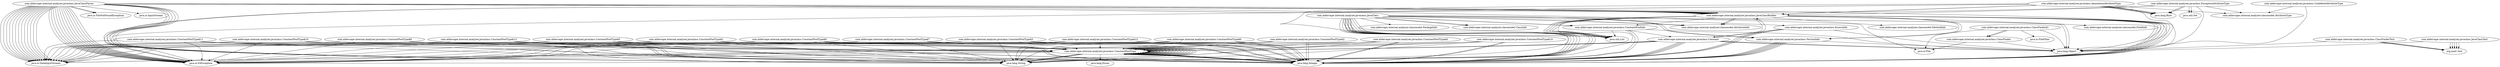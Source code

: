 digraph G {
"com.aldercape.internal.analyzer.javaclass.AccessInfo" [label="com.aldercape.internal.analyzer.javaclass.AccessInfo"];
"com.aldercape.internal.analyzer.javaclass.AnnotationAttributeType" [label="com.aldercape.internal.analyzer.javaclass.AnnotationAttributeType"];
"com.aldercape.internal.analyzer.javaclass.ClassFinder" [label="com.aldercape.internal.analyzer.javaclass.ClassFinder"];
"com.aldercape.internal.analyzer.javaclass.ClassFinder$1" [label="com.aldercape.internal.analyzer.javaclass.ClassFinder$1"];
"com.aldercape.internal.analyzer.javaclass.ClassFinderTest" [label="com.aldercape.internal.analyzer.javaclass.ClassFinderTest"];
"com.aldercape.internal.analyzer.javaclass.Constant" [label="com.aldercape.internal.analyzer.javaclass.Constant"];
"com.aldercape.internal.analyzer.javaclass.ConstantPoolInfo" [label="com.aldercape.internal.analyzer.javaclass.ConstantPoolInfo"];
"com.aldercape.internal.analyzer.javaclass.ConstantPoolType" [label="com.aldercape.internal.analyzer.javaclass.ConstantPoolType"];
"com.aldercape.internal.analyzer.javaclass.ConstantPoolType$1" [label="com.aldercape.internal.analyzer.javaclass.ConstantPoolType$1"];
"com.aldercape.internal.analyzer.javaclass.ConstantPoolType$10" [label="com.aldercape.internal.analyzer.javaclass.ConstantPoolType$10"];
"com.aldercape.internal.analyzer.javaclass.ConstantPoolType$11" [label="com.aldercape.internal.analyzer.javaclass.ConstantPoolType$11"];
"com.aldercape.internal.analyzer.javaclass.ConstantPoolType$12" [label="com.aldercape.internal.analyzer.javaclass.ConstantPoolType$12"];
"com.aldercape.internal.analyzer.javaclass.ConstantPoolType$13" [label="com.aldercape.internal.analyzer.javaclass.ConstantPoolType$13"];
"com.aldercape.internal.analyzer.javaclass.ConstantPoolType$14" [label="com.aldercape.internal.analyzer.javaclass.ConstantPoolType$14"];
"com.aldercape.internal.analyzer.javaclass.ConstantPoolType$2" [label="com.aldercape.internal.analyzer.javaclass.ConstantPoolType$2"];
"com.aldercape.internal.analyzer.javaclass.ConstantPoolType$3" [label="com.aldercape.internal.analyzer.javaclass.ConstantPoolType$3"];
"com.aldercape.internal.analyzer.javaclass.ConstantPoolType$4" [label="com.aldercape.internal.analyzer.javaclass.ConstantPoolType$4"];
"com.aldercape.internal.analyzer.javaclass.ConstantPoolType$5" [label="com.aldercape.internal.analyzer.javaclass.ConstantPoolType$5"];
"com.aldercape.internal.analyzer.javaclass.ConstantPoolType$6" [label="com.aldercape.internal.analyzer.javaclass.ConstantPoolType$6"];
"com.aldercape.internal.analyzer.javaclass.ConstantPoolType$7" [label="com.aldercape.internal.analyzer.javaclass.ConstantPoolType$7"];
"com.aldercape.internal.analyzer.javaclass.ConstantPoolType$8" [label="com.aldercape.internal.analyzer.javaclass.ConstantPoolType$8"];
"com.aldercape.internal.analyzer.javaclass.ConstantPoolType$9" [label="com.aldercape.internal.analyzer.javaclass.ConstantPoolType$9"];
"com.aldercape.internal.analyzer.javaclass.ExceptionAttributeType" [label="com.aldercape.internal.analyzer.javaclass.ExceptionAttributeType"];
"com.aldercape.internal.analyzer.javaclass.JavaClass" [label="com.aldercape.internal.analyzer.javaclass.JavaClass"];
"com.aldercape.internal.analyzer.javaclass.JavaClassBuilder" [label="com.aldercape.internal.analyzer.javaclass.JavaClassBuilder"];
"com.aldercape.internal.analyzer.javaclass.JavaClassParser" [label="com.aldercape.internal.analyzer.javaclass.JavaClassParser"];
"com.aldercape.internal.analyzer.javaclass.JavaClassTest" [label="com.aldercape.internal.analyzer.javaclass.JavaClassTest"];
"com.aldercape.internal.analyzer.javaclass.UndefinedAttributeType" [label="com.aldercape.internal.analyzer.javaclass.UndefinedAttributeType"];
"com.aldercape.internal.analyzer.javaclass.VersionInfo" [label="com.aldercape.internal.analyzer.javaclass.VersionInfo"];
"com.aldercape.internal.analyzer.javaclass.AccessInfo" -> "java.lang.Object";
"com.aldercape.internal.analyzer.javaclass.AccessInfo" -> "java.lang.Integer";
"com.aldercape.internal.analyzer.javaclass.AccessInfo" -> "java.lang.Integer";
"com.aldercape.internal.analyzer.javaclass.AccessInfo" -> "java.lang.Integer";
"com.aldercape.internal.analyzer.javaclass.AnnotationAttributeType" -> "java.lang.Byte";
"com.aldercape.internal.analyzer.javaclass.AnnotationAttributeType" -> "com.aldercape.internal.analyzer.javaclass.JavaClassBuilder";
"com.aldercape.internal.analyzer.javaclass.AnnotationAttributeType" -> "java.lang.Byte";
"com.aldercape.internal.analyzer.javaclass.AnnotationAttributeType" -> "com.aldercape.internal.analyzer.classmodel.AttributeType";
"com.aldercape.internal.analyzer.javaclass.AnnotationAttributeType" -> "java.io.IOException";
"com.aldercape.internal.analyzer.javaclass.AnnotationAttributeType" -> "java.lang.Byte";
"com.aldercape.internal.analyzer.javaclass.AnnotationAttributeType" -> "java.io.IOException";
"com.aldercape.internal.analyzer.javaclass.AnnotationAttributeType" -> "java.lang.Object";
"com.aldercape.internal.analyzer.javaclass.AnnotationAttributeType" -> "java.lang.String";
"com.aldercape.internal.analyzer.javaclass.AnnotationAttributeType" -> "com.aldercape.internal.analyzer.javaclass.JavaClassBuilder";
"com.aldercape.internal.analyzer.javaclass.AnnotationAttributeType" -> "java.lang.Byte";
"com.aldercape.internal.analyzer.javaclass.ClassFinder" -> "java.lang.Object";
"com.aldercape.internal.analyzer.javaclass.ClassFinder" -> "java.io.File";
"com.aldercape.internal.analyzer.javaclass.ClassFinder$1" -> "com.aldercape.internal.analyzer.javaclass.ClassFinder";
"com.aldercape.internal.analyzer.javaclass.ClassFinder$1" -> "java.io.FileFilter";
"com.aldercape.internal.analyzer.javaclass.ClassFinder$1" -> "com.aldercape.internal.analyzer.javaclass.ClassFinder";
"com.aldercape.internal.analyzer.javaclass.ClassFinder$1" -> "java.lang.Object";
"com.aldercape.internal.analyzer.javaclass.ClassFinder$1" -> "java.io.File";
"com.aldercape.internal.analyzer.javaclass.ClassFinderTest" -> "org.junit.Test";
"com.aldercape.internal.analyzer.javaclass.ClassFinderTest" -> "java.lang.Object";
"com.aldercape.internal.analyzer.javaclass.ClassFinderTest" -> "org.junit.Test";
"com.aldercape.internal.analyzer.javaclass.ClassFinderTest" -> "org.junit.Test";
"com.aldercape.internal.analyzer.javaclass.Constant" -> "java.lang.Object";
"com.aldercape.internal.analyzer.javaclass.Constant" -> "com.aldercape.internal.analyzer.javaclass.JavaClassBuilder";
"com.aldercape.internal.analyzer.javaclass.Constant" -> "java.lang.Integer";
"com.aldercape.internal.analyzer.javaclass.Constant" -> "com.aldercape.internal.analyzer.javaclass.ConstantPoolType";
"com.aldercape.internal.analyzer.javaclass.Constant" -> "com.aldercape.internal.analyzer.javaclass.ConstantPoolType";
"com.aldercape.internal.analyzer.javaclass.Constant" -> "java.lang.Object";
"com.aldercape.internal.analyzer.javaclass.Constant" -> "com.aldercape.internal.analyzer.javaclass.ConstantPoolType";
"com.aldercape.internal.analyzer.javaclass.Constant" -> "com.aldercape.internal.analyzer.javaclass.ConstantPoolType";
"com.aldercape.internal.analyzer.javaclass.Constant" -> "java.lang.Integer";
"com.aldercape.internal.analyzer.javaclass.Constant" -> "java.lang.Integer";
"com.aldercape.internal.analyzer.javaclass.Constant" -> "java.lang.Integer";
"com.aldercape.internal.analyzer.javaclass.Constant" -> "java.lang.Object";
"com.aldercape.internal.analyzer.javaclass.ConstantPoolInfo" -> "java.lang.Integer";
"com.aldercape.internal.analyzer.javaclass.ConstantPoolInfo" -> "java.util.List";
"com.aldercape.internal.analyzer.javaclass.ConstantPoolInfo" -> "com.aldercape.internal.analyzer.javaclass.Constant";
"com.aldercape.internal.analyzer.javaclass.ConstantPoolInfo" -> "java.lang.Integer";
"com.aldercape.internal.analyzer.javaclass.ConstantPoolInfo" -> "java.lang.Object";
"com.aldercape.internal.analyzer.javaclass.ConstantPoolType" -> "java.lang.Integer";
"com.aldercape.internal.analyzer.javaclass.ConstantPoolType" -> "java.lang.Enum";
"com.aldercape.internal.analyzer.javaclass.ConstantPoolType" -> "java.lang.Integer";
"com.aldercape.internal.analyzer.javaclass.ConstantPoolType" -> "java.lang.String";
"com.aldercape.internal.analyzer.javaclass.ConstantPoolType" -> "com.aldercape.internal.analyzer.javaclass.ConstantPoolType";
"com.aldercape.internal.analyzer.javaclass.ConstantPoolType" -> "com.aldercape.internal.analyzer.javaclass.ConstantPoolType";
"com.aldercape.internal.analyzer.javaclass.ConstantPoolType" -> "com.aldercape.internal.analyzer.javaclass.ConstantPoolType";
"com.aldercape.internal.analyzer.javaclass.ConstantPoolType" -> "com.aldercape.internal.analyzer.javaclass.ConstantPoolType";
"com.aldercape.internal.analyzer.javaclass.ConstantPoolType" -> "com.aldercape.internal.analyzer.javaclass.ConstantPoolType";
"com.aldercape.internal.analyzer.javaclass.ConstantPoolType" -> "com.aldercape.internal.analyzer.javaclass.ConstantPoolType";
"com.aldercape.internal.analyzer.javaclass.ConstantPoolType" -> "java.lang.Integer";
"com.aldercape.internal.analyzer.javaclass.ConstantPoolType" -> "com.aldercape.internal.analyzer.javaclass.ConstantPoolType";
"com.aldercape.internal.analyzer.javaclass.ConstantPoolType" -> "com.aldercape.internal.analyzer.javaclass.ConstantPoolType";
"com.aldercape.internal.analyzer.javaclass.ConstantPoolType" -> "com.aldercape.internal.analyzer.javaclass.ConstantPoolType";
"com.aldercape.internal.analyzer.javaclass.ConstantPoolType" -> "com.aldercape.internal.analyzer.javaclass.ConstantPoolType";
"com.aldercape.internal.analyzer.javaclass.ConstantPoolType" -> "java.io.IOException";
"com.aldercape.internal.analyzer.javaclass.ConstantPoolType" -> "com.aldercape.internal.analyzer.javaclass.ConstantPoolType";
"com.aldercape.internal.analyzer.javaclass.ConstantPoolType" -> "java.lang.Integer";
"com.aldercape.internal.analyzer.javaclass.ConstantPoolType" -> "java.lang.Integer";
"com.aldercape.internal.analyzer.javaclass.ConstantPoolType" -> "java.lang.String";
"com.aldercape.internal.analyzer.javaclass.ConstantPoolType" -> "java.lang.String";
"com.aldercape.internal.analyzer.javaclass.ConstantPoolType" -> "com.aldercape.internal.analyzer.javaclass.ConstantPoolType";
"com.aldercape.internal.analyzer.javaclass.ConstantPoolType" -> "com.aldercape.internal.analyzer.javaclass.ConstantPoolType";
"com.aldercape.internal.analyzer.javaclass.ConstantPoolType" -> "java.io.DataInputStream";
"com.aldercape.internal.analyzer.javaclass.ConstantPoolType" -> "com.aldercape.internal.analyzer.javaclass.ConstantPoolType";
"com.aldercape.internal.analyzer.javaclass.ConstantPoolType" -> "com.aldercape.internal.analyzer.javaclass.ConstantPoolType";
"com.aldercape.internal.analyzer.javaclass.ConstantPoolType" -> "com.aldercape.internal.analyzer.javaclass.ConstantPoolType";
"com.aldercape.internal.analyzer.javaclass.ConstantPoolType" -> "java.lang.Integer";
"com.aldercape.internal.analyzer.javaclass.ConstantPoolType$1" -> "java.lang.String";
"com.aldercape.internal.analyzer.javaclass.ConstantPoolType$1" -> "java.io.DataInputStream";
"com.aldercape.internal.analyzer.javaclass.ConstantPoolType$1" -> "java.lang.Integer";
"com.aldercape.internal.analyzer.javaclass.ConstantPoolType$1" -> "java.lang.Integer";
"com.aldercape.internal.analyzer.javaclass.ConstantPoolType$1" -> "com.aldercape.internal.analyzer.javaclass.ConstantPoolType";
"com.aldercape.internal.analyzer.javaclass.ConstantPoolType$1" -> "java.io.IOException";
"com.aldercape.internal.analyzer.javaclass.ConstantPoolType$10" -> "java.io.IOException";
"com.aldercape.internal.analyzer.javaclass.ConstantPoolType$10" -> "java.lang.String";
"com.aldercape.internal.analyzer.javaclass.ConstantPoolType$10" -> "java.io.DataInputStream";
"com.aldercape.internal.analyzer.javaclass.ConstantPoolType$10" -> "com.aldercape.internal.analyzer.javaclass.ConstantPoolType";
"com.aldercape.internal.analyzer.javaclass.ConstantPoolType$10" -> "java.lang.Integer";
"com.aldercape.internal.analyzer.javaclass.ConstantPoolType$10" -> "java.lang.Integer";
"com.aldercape.internal.analyzer.javaclass.ConstantPoolType$11" -> "java.io.DataInputStream";
"com.aldercape.internal.analyzer.javaclass.ConstantPoolType$11" -> "java.lang.Integer";
"com.aldercape.internal.analyzer.javaclass.ConstantPoolType$11" -> "java.io.IOException";
"com.aldercape.internal.analyzer.javaclass.ConstantPoolType$11" -> "java.lang.Integer";
"com.aldercape.internal.analyzer.javaclass.ConstantPoolType$11" -> "com.aldercape.internal.analyzer.javaclass.ConstantPoolType";
"com.aldercape.internal.analyzer.javaclass.ConstantPoolType$11" -> "java.lang.String";
"com.aldercape.internal.analyzer.javaclass.ConstantPoolType$12" -> "java.io.DataInputStream";
"com.aldercape.internal.analyzer.javaclass.ConstantPoolType$12" -> "com.aldercape.internal.analyzer.javaclass.ConstantPoolType";
"com.aldercape.internal.analyzer.javaclass.ConstantPoolType$12" -> "java.io.IOException";
"com.aldercape.internal.analyzer.javaclass.ConstantPoolType$12" -> "java.lang.Integer";
"com.aldercape.internal.analyzer.javaclass.ConstantPoolType$12" -> "java.lang.Integer";
"com.aldercape.internal.analyzer.javaclass.ConstantPoolType$12" -> "java.lang.String";
"com.aldercape.internal.analyzer.javaclass.ConstantPoolType$13" -> "java.lang.Integer";
"com.aldercape.internal.analyzer.javaclass.ConstantPoolType$13" -> "com.aldercape.internal.analyzer.javaclass.ConstantPoolType";
"com.aldercape.internal.analyzer.javaclass.ConstantPoolType$13" -> "java.lang.Integer";
"com.aldercape.internal.analyzer.javaclass.ConstantPoolType$13" -> "java.io.IOException";
"com.aldercape.internal.analyzer.javaclass.ConstantPoolType$13" -> "java.io.DataInputStream";
"com.aldercape.internal.analyzer.javaclass.ConstantPoolType$13" -> "java.lang.String";
"com.aldercape.internal.analyzer.javaclass.ConstantPoolType$14" -> "java.io.DataInputStream";
"com.aldercape.internal.analyzer.javaclass.ConstantPoolType$14" -> "java.io.IOException";
"com.aldercape.internal.analyzer.javaclass.ConstantPoolType$14" -> "java.lang.Integer";
"com.aldercape.internal.analyzer.javaclass.ConstantPoolType$14" -> "com.aldercape.internal.analyzer.javaclass.ConstantPoolType";
"com.aldercape.internal.analyzer.javaclass.ConstantPoolType$14" -> "java.lang.Integer";
"com.aldercape.internal.analyzer.javaclass.ConstantPoolType$14" -> "java.lang.String";
"com.aldercape.internal.analyzer.javaclass.ConstantPoolType$2" -> "java.lang.Integer";
"com.aldercape.internal.analyzer.javaclass.ConstantPoolType$2" -> "java.io.DataInputStream";
"com.aldercape.internal.analyzer.javaclass.ConstantPoolType$2" -> "com.aldercape.internal.analyzer.javaclass.ConstantPoolType";
"com.aldercape.internal.analyzer.javaclass.ConstantPoolType$2" -> "java.io.IOException";
"com.aldercape.internal.analyzer.javaclass.ConstantPoolType$2" -> "java.lang.Integer";
"com.aldercape.internal.analyzer.javaclass.ConstantPoolType$2" -> "java.lang.String";
"com.aldercape.internal.analyzer.javaclass.ConstantPoolType$3" -> "java.lang.String";
"com.aldercape.internal.analyzer.javaclass.ConstantPoolType$3" -> "java.lang.Integer";
"com.aldercape.internal.analyzer.javaclass.ConstantPoolType$3" -> "com.aldercape.internal.analyzer.javaclass.ConstantPoolType";
"com.aldercape.internal.analyzer.javaclass.ConstantPoolType$3" -> "java.lang.Integer";
"com.aldercape.internal.analyzer.javaclass.ConstantPoolType$3" -> "java.io.IOException";
"com.aldercape.internal.analyzer.javaclass.ConstantPoolType$3" -> "java.io.DataInputStream";
"com.aldercape.internal.analyzer.javaclass.ConstantPoolType$4" -> "java.io.DataInputStream";
"com.aldercape.internal.analyzer.javaclass.ConstantPoolType$4" -> "java.lang.Integer";
"com.aldercape.internal.analyzer.javaclass.ConstantPoolType$4" -> "java.io.IOException";
"com.aldercape.internal.analyzer.javaclass.ConstantPoolType$4" -> "com.aldercape.internal.analyzer.javaclass.ConstantPoolType";
"com.aldercape.internal.analyzer.javaclass.ConstantPoolType$4" -> "java.lang.String";
"com.aldercape.internal.analyzer.javaclass.ConstantPoolType$4" -> "java.lang.Integer";
"com.aldercape.internal.analyzer.javaclass.ConstantPoolType$5" -> "java.lang.Integer";
"com.aldercape.internal.analyzer.javaclass.ConstantPoolType$5" -> "java.io.DataInputStream";
"com.aldercape.internal.analyzer.javaclass.ConstantPoolType$5" -> "java.lang.String";
"com.aldercape.internal.analyzer.javaclass.ConstantPoolType$5" -> "java.io.IOException";
"com.aldercape.internal.analyzer.javaclass.ConstantPoolType$5" -> "java.lang.Integer";
"com.aldercape.internal.analyzer.javaclass.ConstantPoolType$5" -> "com.aldercape.internal.analyzer.javaclass.ConstantPoolType";
"com.aldercape.internal.analyzer.javaclass.ConstantPoolType$6" -> "java.lang.Integer";
"com.aldercape.internal.analyzer.javaclass.ConstantPoolType$6" -> "com.aldercape.internal.analyzer.javaclass.ConstantPoolType";
"com.aldercape.internal.analyzer.javaclass.ConstantPoolType$6" -> "java.io.DataInputStream";
"com.aldercape.internal.analyzer.javaclass.ConstantPoolType$6" -> "java.io.IOException";
"com.aldercape.internal.analyzer.javaclass.ConstantPoolType$6" -> "java.lang.Integer";
"com.aldercape.internal.analyzer.javaclass.ConstantPoolType$6" -> "java.lang.String";
"com.aldercape.internal.analyzer.javaclass.ConstantPoolType$7" -> "java.lang.Integer";
"com.aldercape.internal.analyzer.javaclass.ConstantPoolType$7" -> "java.lang.String";
"com.aldercape.internal.analyzer.javaclass.ConstantPoolType$7" -> "com.aldercape.internal.analyzer.javaclass.ConstantPoolType";
"com.aldercape.internal.analyzer.javaclass.ConstantPoolType$7" -> "java.io.IOException";
"com.aldercape.internal.analyzer.javaclass.ConstantPoolType$7" -> "java.lang.Integer";
"com.aldercape.internal.analyzer.javaclass.ConstantPoolType$7" -> "java.io.DataInputStream";
"com.aldercape.internal.analyzer.javaclass.ConstantPoolType$8" -> "java.io.DataInputStream";
"com.aldercape.internal.analyzer.javaclass.ConstantPoolType$8" -> "java.lang.Integer";
"com.aldercape.internal.analyzer.javaclass.ConstantPoolType$8" -> "java.lang.String";
"com.aldercape.internal.analyzer.javaclass.ConstantPoolType$8" -> "com.aldercape.internal.analyzer.javaclass.ConstantPoolType";
"com.aldercape.internal.analyzer.javaclass.ConstantPoolType$8" -> "java.lang.Integer";
"com.aldercape.internal.analyzer.javaclass.ConstantPoolType$8" -> "java.io.IOException";
"com.aldercape.internal.analyzer.javaclass.ConstantPoolType$9" -> "java.lang.Integer";
"com.aldercape.internal.analyzer.javaclass.ConstantPoolType$9" -> "com.aldercape.internal.analyzer.javaclass.ConstantPoolType";
"com.aldercape.internal.analyzer.javaclass.ConstantPoolType$9" -> "java.io.DataInputStream";
"com.aldercape.internal.analyzer.javaclass.ConstantPoolType$9" -> "java.lang.Integer";
"com.aldercape.internal.analyzer.javaclass.ConstantPoolType$9" -> "java.lang.String";
"com.aldercape.internal.analyzer.javaclass.ConstantPoolType$9" -> "java.io.IOException";
"com.aldercape.internal.analyzer.javaclass.ExceptionAttributeType" -> "java.lang.Object";
"com.aldercape.internal.analyzer.javaclass.ExceptionAttributeType" -> "java.util.Set";
"com.aldercape.internal.analyzer.javaclass.ExceptionAttributeType" -> "com.aldercape.internal.analyzer.javaclass.JavaClassBuilder";
"com.aldercape.internal.analyzer.javaclass.ExceptionAttributeType" -> "java.util.Set";
"com.aldercape.internal.analyzer.javaclass.ExceptionAttributeType" -> "java.lang.Byte";
"com.aldercape.internal.analyzer.javaclass.ExceptionAttributeType" -> "com.aldercape.internal.analyzer.classmodel.AttributeType";
"com.aldercape.internal.analyzer.javaclass.ExceptionAttributeType" -> "java.lang.Byte";
"com.aldercape.internal.analyzer.javaclass.ExceptionAttributeType" -> "java.io.IOException";
"com.aldercape.internal.analyzer.javaclass.JavaClass" -> "com.aldercape.internal.analyzer.classmodel.PackageInfo";
"com.aldercape.internal.analyzer.javaclass.JavaClass" -> "java.lang.Integer";
"com.aldercape.internal.analyzer.javaclass.JavaClass" -> "java.lang.String";
"com.aldercape.internal.analyzer.javaclass.JavaClass" -> "com.aldercape.internal.analyzer.classmodel.AttributeInfo";
"com.aldercape.internal.analyzer.javaclass.JavaClass" -> "com.aldercape.internal.analyzer.classmodel.ClassInfo";
"com.aldercape.internal.analyzer.javaclass.JavaClass" -> "java.lang.Object";
"com.aldercape.internal.analyzer.javaclass.JavaClass" -> "java.util.List";
"com.aldercape.internal.analyzer.javaclass.JavaClass" -> "com.aldercape.internal.analyzer.javaclass.ConstantPoolInfo";
"com.aldercape.internal.analyzer.javaclass.JavaClass" -> "java.lang.String";
"com.aldercape.internal.analyzer.javaclass.JavaClass" -> "com.aldercape.internal.analyzer.classmodel.AttributeInfo";
"com.aldercape.internal.analyzer.javaclass.JavaClass" -> "java.lang.String";
"com.aldercape.internal.analyzer.javaclass.JavaClass" -> "java.util.List";
"com.aldercape.internal.analyzer.javaclass.JavaClass" -> "java.lang.Object";
"com.aldercape.internal.analyzer.javaclass.JavaClass" -> "java.util.List";
"com.aldercape.internal.analyzer.javaclass.JavaClass" -> "java.lang.String";
"com.aldercape.internal.analyzer.javaclass.JavaClass" -> "com.aldercape.internal.analyzer.classmodel.ClassInfo";
"com.aldercape.internal.analyzer.javaclass.JavaClass" -> "java.util.List";
"com.aldercape.internal.analyzer.javaclass.JavaClass" -> "java.lang.String";
"com.aldercape.internal.analyzer.javaclass.JavaClass" -> "java.lang.Integer";
"com.aldercape.internal.analyzer.javaclass.JavaClass" -> "com.aldercape.internal.analyzer.javaclass.AccessInfo";
"com.aldercape.internal.analyzer.javaclass.JavaClass" -> "java.lang.Integer";
"com.aldercape.internal.analyzer.javaclass.JavaClass" -> "java.util.List";
"com.aldercape.internal.analyzer.javaclass.JavaClass" -> "com.aldercape.internal.analyzer.javaclass.VersionInfo";
"com.aldercape.internal.analyzer.javaclass.JavaClass" -> "com.aldercape.internal.analyzer.javaclass.VersionInfo";
"com.aldercape.internal.analyzer.javaclass.JavaClass" -> "com.aldercape.internal.analyzer.javaclass.ConstantPoolInfo";
"com.aldercape.internal.analyzer.javaclass.JavaClass" -> "java.util.List";
"com.aldercape.internal.analyzer.javaclass.JavaClassBuilder" -> "com.aldercape.internal.analyzer.javaclass.ConstantPoolInfo";
"com.aldercape.internal.analyzer.javaclass.JavaClassBuilder" -> "com.aldercape.internal.analyzer.classmodel.MethodInfo";
"com.aldercape.internal.analyzer.javaclass.JavaClassBuilder" -> "com.aldercape.internal.analyzer.javaclass.Constant";
"com.aldercape.internal.analyzer.javaclass.JavaClassBuilder" -> "com.aldercape.internal.analyzer.classmodel.FieldInfo";
"com.aldercape.internal.analyzer.javaclass.JavaClassBuilder" -> "com.aldercape.internal.analyzer.classmodel.AttributeInfo";
"com.aldercape.internal.analyzer.javaclass.JavaClassBuilder" -> "java.util.List";
"com.aldercape.internal.analyzer.javaclass.JavaClassBuilder" -> "com.aldercape.internal.analyzer.javaclass.VersionInfo";
"com.aldercape.internal.analyzer.javaclass.JavaClassBuilder" -> "com.aldercape.internal.analyzer.classmodel.AttributeInfo";
"com.aldercape.internal.analyzer.javaclass.JavaClassBuilder" -> "java.util.List";
"com.aldercape.internal.analyzer.javaclass.JavaClassBuilder" -> "java.lang.Object";
"com.aldercape.internal.analyzer.javaclass.JavaClassBuilder" -> "java.lang.Integer";
"com.aldercape.internal.analyzer.javaclass.JavaClassBuilder" -> "java.lang.Integer";
"com.aldercape.internal.analyzer.javaclass.JavaClassBuilder" -> "java.lang.String";
"com.aldercape.internal.analyzer.javaclass.JavaClassBuilder" -> "java.util.List";
"com.aldercape.internal.analyzer.javaclass.JavaClassBuilder" -> "com.aldercape.internal.analyzer.javaclass.VersionInfo";
"com.aldercape.internal.analyzer.javaclass.JavaClassBuilder" -> "java.util.List";
"com.aldercape.internal.analyzer.javaclass.JavaClassBuilder" -> "java.lang.Integer";
"com.aldercape.internal.analyzer.javaclass.JavaClassBuilder" -> "java.lang.Integer";
"com.aldercape.internal.analyzer.javaclass.JavaClassBuilder" -> "java.lang.Integer";
"com.aldercape.internal.analyzer.javaclass.JavaClassBuilder" -> "java.lang.Integer";
"com.aldercape.internal.analyzer.javaclass.JavaClassBuilder" -> "java.lang.Integer";
"com.aldercape.internal.analyzer.javaclass.JavaClassParser" -> "java.io.DataInputStream";
"com.aldercape.internal.analyzer.javaclass.JavaClassParser" -> "java.io.IOException";
"com.aldercape.internal.analyzer.javaclass.JavaClassParser" -> "java.io.IOException";
"com.aldercape.internal.analyzer.javaclass.JavaClassParser" -> "java.lang.String";
"com.aldercape.internal.analyzer.javaclass.JavaClassParser" -> "com.aldercape.internal.analyzer.javaclass.JavaClassBuilder";
"com.aldercape.internal.analyzer.javaclass.JavaClassParser" -> "java.io.DataInputStream";
"com.aldercape.internal.analyzer.javaclass.JavaClassParser" -> "java.io.IOException";
"com.aldercape.internal.analyzer.javaclass.JavaClassParser" -> "java.io.DataInputStream";
"com.aldercape.internal.analyzer.javaclass.JavaClassParser" -> "com.aldercape.internal.analyzer.javaclass.JavaClassBuilder";
"com.aldercape.internal.analyzer.javaclass.JavaClassParser" -> "java.lang.Object";
"com.aldercape.internal.analyzer.javaclass.JavaClassParser" -> "java.io.DataInputStream";
"com.aldercape.internal.analyzer.javaclass.JavaClassParser" -> "java.io.DataInputStream";
"com.aldercape.internal.analyzer.javaclass.JavaClassParser" -> "com.aldercape.internal.analyzer.javaclass.JavaClassBuilder";
"com.aldercape.internal.analyzer.javaclass.JavaClassParser" -> "java.io.IOException";
"com.aldercape.internal.analyzer.javaclass.JavaClassParser" -> "java.lang.String";
"com.aldercape.internal.analyzer.javaclass.JavaClassParser" -> "com.aldercape.internal.analyzer.javaclass.JavaClassBuilder";
"com.aldercape.internal.analyzer.javaclass.JavaClassParser" -> "java.io.DataInputStream";
"com.aldercape.internal.analyzer.javaclass.JavaClassParser" -> "com.aldercape.internal.analyzer.javaclass.JavaClassBuilder";
"com.aldercape.internal.analyzer.javaclass.JavaClassParser" -> "java.lang.String";
"com.aldercape.internal.analyzer.javaclass.JavaClassParser" -> "java.io.FileNotFoundException";
"com.aldercape.internal.analyzer.javaclass.JavaClassParser" -> "java.io.DataInputStream";
"com.aldercape.internal.analyzer.javaclass.JavaClassParser" -> "java.io.InputStream";
"com.aldercape.internal.analyzer.javaclass.JavaClassParser" -> "java.io.DataInputStream";
"com.aldercape.internal.analyzer.javaclass.JavaClassParser" -> "com.aldercape.internal.analyzer.javaclass.JavaClassBuilder";
"com.aldercape.internal.analyzer.javaclass.JavaClassParser" -> "java.io.IOException";
"com.aldercape.internal.analyzer.javaclass.JavaClassParser" -> "java.io.DataInputStream";
"com.aldercape.internal.analyzer.javaclass.JavaClassParser" -> "com.aldercape.internal.analyzer.javaclass.JavaClassBuilder";
"com.aldercape.internal.analyzer.javaclass.JavaClassParser" -> "java.io.DataInputStream";
"com.aldercape.internal.analyzer.javaclass.JavaClassParser" -> "java.io.File";
"com.aldercape.internal.analyzer.javaclass.JavaClassParser" -> "java.io.FileNotFoundException";
"com.aldercape.internal.analyzer.javaclass.JavaClassParser" -> "java.io.DataInputStream";
"com.aldercape.internal.analyzer.javaclass.JavaClassParser" -> "java.io.IOException";
"com.aldercape.internal.analyzer.javaclass.JavaClassParser" -> "com.aldercape.internal.analyzer.javaclass.JavaClassBuilder";
"com.aldercape.internal.analyzer.javaclass.JavaClassParser" -> "java.io.IOException";
"com.aldercape.internal.analyzer.javaclass.JavaClassParser" -> "com.aldercape.internal.analyzer.javaclass.JavaClassBuilder";
"com.aldercape.internal.analyzer.javaclass.JavaClassParser" -> "java.lang.String";
"com.aldercape.internal.analyzer.javaclass.JavaClassParser" -> "java.io.IOException";
"com.aldercape.internal.analyzer.javaclass.JavaClassParser" -> "java.io.IOException";
"com.aldercape.internal.analyzer.javaclass.JavaClassParser" -> "java.lang.String";
"com.aldercape.internal.analyzer.javaclass.JavaClassParser" -> "java.io.DataInputStream";
"com.aldercape.internal.analyzer.javaclass.JavaClassParser" -> "java.io.IOException";
"com.aldercape.internal.analyzer.javaclass.JavaClassParser" -> "java.io.IOException";
"com.aldercape.internal.analyzer.javaclass.JavaClassParser" -> "java.io.IOException";
"com.aldercape.internal.analyzer.javaclass.JavaClassParser" -> "com.aldercape.internal.analyzer.javaclass.JavaClassBuilder";
"com.aldercape.internal.analyzer.javaclass.JavaClassParser" -> "com.aldercape.internal.analyzer.javaclass.JavaClassBuilder";
"com.aldercape.internal.analyzer.javaclass.JavaClassParser" -> "com.aldercape.internal.analyzer.javaclass.JavaClassBuilder";
"com.aldercape.internal.analyzer.javaclass.JavaClassParser" -> "java.io.DataInputStream";
"com.aldercape.internal.analyzer.javaclass.JavaClassTest" -> "org.junit.Test";
"com.aldercape.internal.analyzer.javaclass.JavaClassTest" -> "org.junit.Test";
"com.aldercape.internal.analyzer.javaclass.JavaClassTest" -> "org.junit.Test";
"com.aldercape.internal.analyzer.javaclass.JavaClassTest" -> "java.lang.Object";
"com.aldercape.internal.analyzer.javaclass.JavaClassTest" -> "org.junit.Test";
"com.aldercape.internal.analyzer.javaclass.JavaClassTest" -> "org.junit.Test";
"com.aldercape.internal.analyzer.javaclass.UndefinedAttributeType" -> "com.aldercape.internal.analyzer.classmodel.AttributeType";
"com.aldercape.internal.analyzer.javaclass.UndefinedAttributeType" -> "java.lang.Object";
"com.aldercape.internal.analyzer.javaclass.VersionInfo" -> "java.lang.Integer";
"com.aldercape.internal.analyzer.javaclass.VersionInfo" -> "java.lang.Integer";
"com.aldercape.internal.analyzer.javaclass.VersionInfo" -> "java.lang.Integer";
"com.aldercape.internal.analyzer.javaclass.VersionInfo" -> "java.lang.Integer";
"com.aldercape.internal.analyzer.javaclass.VersionInfo" -> "java.lang.Object";
"com.aldercape.internal.analyzer.javaclass.VersionInfo" -> "java.lang.Integer";
"com.aldercape.internal.analyzer.javaclass.VersionInfo" -> "java.lang.Integer";
}
